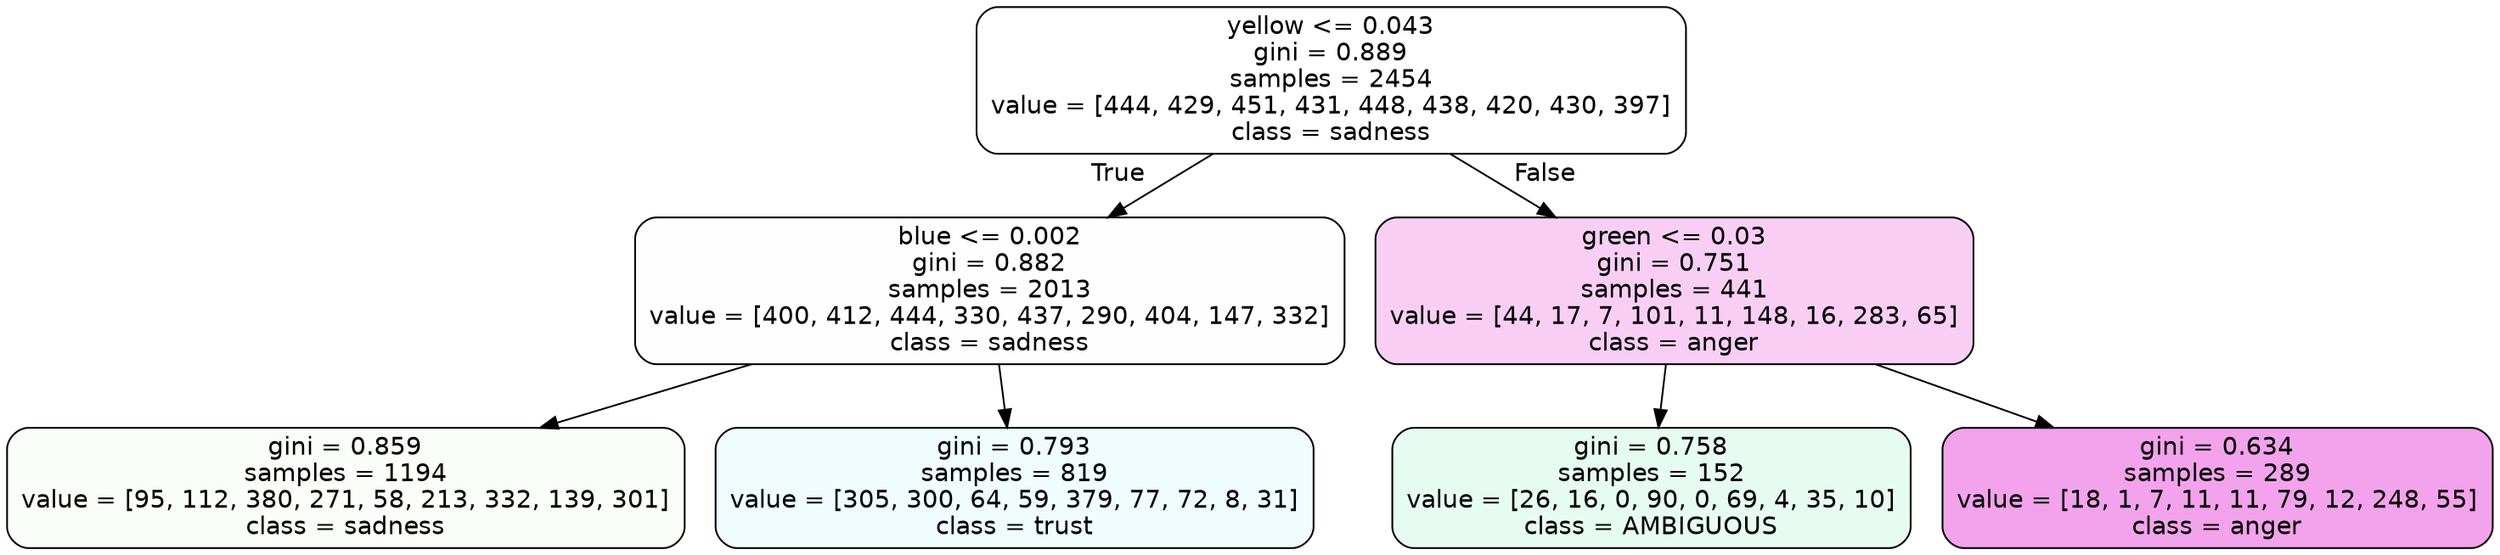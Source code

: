 digraph Tree {
node [shape=box, style="filled, rounded", color="black", fontname=helvetica] ;
edge [fontname=helvetica] ;
0 [label="yellow <= 0.043\ngini = 0.889\nsamples = 2454\nvalue = [444, 429, 451, 431, 448, 438, 420, 430, 397]\nclass = sadness", fillcolor="#64e53900"] ;
1 [label="blue <= 0.002\ngini = 0.882\nsamples = 2013\nvalue = [400, 412, 444, 330, 437, 290, 404, 147, 332]\nclass = sadness", fillcolor="#64e53901"] ;
0 -> 1 [labeldistance=2.5, labelangle=45, headlabel="True"] ;
2 [label="gini = 0.859\nsamples = 1194\nvalue = [95, 112, 380, 271, 58, 213, 332, 139, 301]\nclass = sadness", fillcolor="#64e53908"] ;
1 -> 2 ;
3 [label="gini = 0.793\nsamples = 819\nvalue = [305, 300, 64, 59, 379, 77, 72, 8, 31]\nclass = trust", fillcolor="#39d7e513"] ;
1 -> 3 ;
4 [label="green <= 0.03\ngini = 0.751\nsamples = 441\nvalue = [44, 17, 7, 101, 11, 148, 16, 283, 65]\nclass = anger", fillcolor="#e539d73f"] ;
0 -> 4 [labeldistance=2.5, labelangle=-45, headlabel="False"] ;
5 [label="gini = 0.758\nsamples = 152\nvalue = [26, 16, 0, 90, 0, 69, 4, 35, 10]\nclass = AMBIGUOUS", fillcolor="#39e5811e"] ;
4 -> 5 ;
6 [label="gini = 0.634\nsamples = 289\nvalue = [18, 1, 7, 11, 11, 79, 12, 248, 55]\nclass = anger", fillcolor="#e539d777"] ;
4 -> 6 ;
}